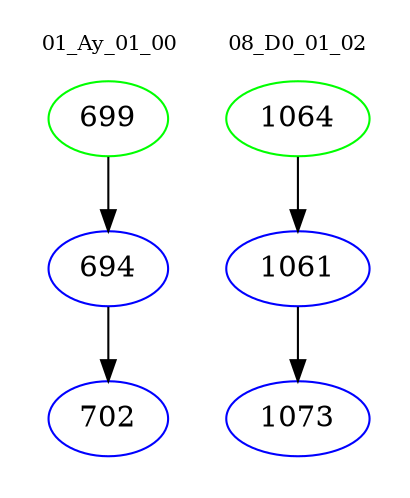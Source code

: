 digraph{
subgraph cluster_0 {
color = white
label = "01_Ay_01_00";
fontsize=10;
T0_699 [label="699", color="green"]
T0_699 -> T0_694 [color="black"]
T0_694 [label="694", color="blue"]
T0_694 -> T0_702 [color="black"]
T0_702 [label="702", color="blue"]
}
subgraph cluster_1 {
color = white
label = "08_D0_01_02";
fontsize=10;
T1_1064 [label="1064", color="green"]
T1_1064 -> T1_1061 [color="black"]
T1_1061 [label="1061", color="blue"]
T1_1061 -> T1_1073 [color="black"]
T1_1073 [label="1073", color="blue"]
}
}
